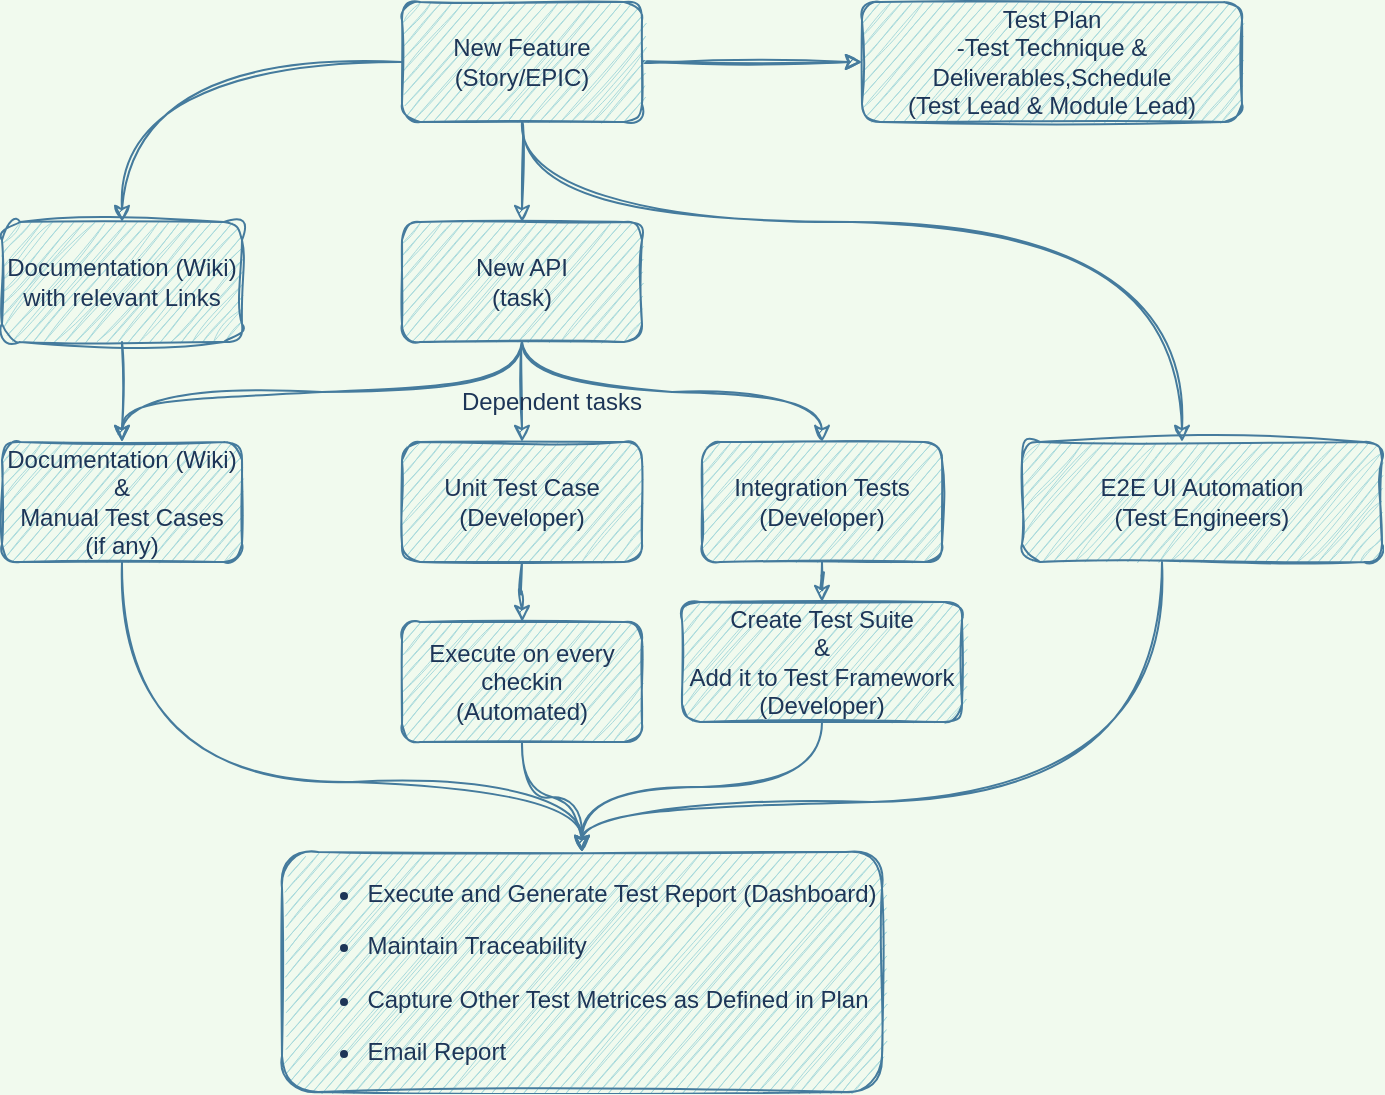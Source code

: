 <mxfile version="20.6.2" type="github">
  <diagram id="XU266R6167Km4DB4btFk" name="Page-1">
    <mxGraphModel dx="1002" dy="548" grid="1" gridSize="10" guides="1" tooltips="1" connect="1" arrows="1" fold="1" page="1" pageScale="1" pageWidth="827" pageHeight="1169" background="#F1FAEE" math="0" shadow="0">
      <root>
        <mxCell id="0" />
        <mxCell id="1" parent="0" />
        <mxCell id="Fz3GwBV9MNHShb7QI4Op-4" value="" style="edgeStyle=orthogonalEdgeStyle;rounded=1;orthogonalLoop=1;jettySize=auto;html=1;labelBackgroundColor=#F1FAEE;strokeColor=#457B9D;fontColor=#1D3557;curved=1;sketch=1;" edge="1" parent="1" source="Fz3GwBV9MNHShb7QI4Op-1" target="Fz3GwBV9MNHShb7QI4Op-3">
          <mxGeometry relative="1" as="geometry" />
        </mxCell>
        <mxCell id="Fz3GwBV9MNHShb7QI4Op-12" style="edgeStyle=orthogonalEdgeStyle;rounded=1;orthogonalLoop=1;jettySize=auto;html=1;labelBackgroundColor=#F1FAEE;strokeColor=#457B9D;fontColor=#1D3557;curved=1;sketch=1;" edge="1" parent="1" source="Fz3GwBV9MNHShb7QI4Op-1" target="Fz3GwBV9MNHShb7QI4Op-2">
          <mxGeometry relative="1" as="geometry" />
        </mxCell>
        <mxCell id="Fz3GwBV9MNHShb7QI4Op-44" style="edgeStyle=orthogonalEdgeStyle;curved=1;sketch=1;hachureGap=4;jiggle=2;orthogonalLoop=1;jettySize=auto;html=1;strokeColor=#457B9D;fontFamily=Helvetica;fontSize=12;fontColor=#1D3557;" edge="1" parent="1" source="Fz3GwBV9MNHShb7QI4Op-1" target="Fz3GwBV9MNHShb7QI4Op-43">
          <mxGeometry relative="1" as="geometry" />
        </mxCell>
        <mxCell id="Fz3GwBV9MNHShb7QI4Op-50" value="" style="edgeStyle=orthogonalEdgeStyle;curved=1;sketch=1;hachureGap=4;jiggle=2;orthogonalLoop=1;jettySize=auto;html=1;strokeColor=#457B9D;fontFamily=Helvetica;fontSize=12;fontColor=#1D3557;" edge="1" parent="1" source="Fz3GwBV9MNHShb7QI4Op-1" target="Fz3GwBV9MNHShb7QI4Op-2">
          <mxGeometry relative="1" as="geometry" />
        </mxCell>
        <mxCell id="Fz3GwBV9MNHShb7QI4Op-52" style="edgeStyle=orthogonalEdgeStyle;curved=1;sketch=1;hachureGap=4;jiggle=2;orthogonalLoop=1;jettySize=auto;html=1;strokeColor=#457B9D;fontFamily=Helvetica;fontSize=12;fontColor=#1D3557;" edge="1" parent="1" source="Fz3GwBV9MNHShb7QI4Op-1" target="Fz3GwBV9MNHShb7QI4Op-51">
          <mxGeometry relative="1" as="geometry">
            <Array as="points">
              <mxPoint x="290" y="150" />
              <mxPoint x="620" y="150" />
            </Array>
          </mxGeometry>
        </mxCell>
        <mxCell id="Fz3GwBV9MNHShb7QI4Op-1" value="New Feature&lt;br&gt;(Story/EPIC)" style="rounded=1;whiteSpace=wrap;html=1;fillColor=#A8DADC;strokeColor=#457B9D;fontColor=#1D3557;sketch=1;" vertex="1" parent="1">
          <mxGeometry x="230" y="40" width="120" height="60" as="geometry" />
        </mxCell>
        <mxCell id="Fz3GwBV9MNHShb7QI4Op-2" value="Test Plan &lt;br&gt;-Test Technique &amp;amp; Deliverables,Schedule&lt;br&gt;(Test Lead &amp;amp; Module Lead)" style="rounded=1;whiteSpace=wrap;html=1;fillColor=#A8DADC;strokeColor=#457B9D;fontColor=#1D3557;sketch=1;" vertex="1" parent="1">
          <mxGeometry x="460" y="40" width="190" height="60" as="geometry" />
        </mxCell>
        <mxCell id="Fz3GwBV9MNHShb7QI4Op-26" style="edgeStyle=orthogonalEdgeStyle;rounded=1;orthogonalLoop=1;jettySize=auto;html=1;entryX=0.5;entryY=0;entryDx=0;entryDy=0;labelBackgroundColor=#F1FAEE;strokeColor=#457B9D;fontColor=#1D3557;curved=1;sketch=1;" edge="1" parent="1" source="Fz3GwBV9MNHShb7QI4Op-3" target="Fz3GwBV9MNHShb7QI4Op-6">
          <mxGeometry relative="1" as="geometry" />
        </mxCell>
        <mxCell id="Fz3GwBV9MNHShb7QI4Op-60" style="edgeStyle=orthogonalEdgeStyle;curved=1;sketch=1;hachureGap=4;jiggle=2;orthogonalLoop=1;jettySize=auto;html=1;exitX=0.5;exitY=1;exitDx=0;exitDy=0;entryX=0.5;entryY=0;entryDx=0;entryDy=0;strokeColor=#457B9D;fontFamily=Architects Daughter;fontSource=https%3A%2F%2Ffonts.googleapis.com%2Fcss%3Ffamily%3DArchitects%2BDaughter;fontSize=24;fontColor=#1D3557;" edge="1" parent="1" source="Fz3GwBV9MNHShb7QI4Op-3" target="Fz3GwBV9MNHShb7QI4Op-5">
          <mxGeometry relative="1" as="geometry" />
        </mxCell>
        <mxCell id="Fz3GwBV9MNHShb7QI4Op-66" style="edgeStyle=orthogonalEdgeStyle;curved=1;sketch=1;hachureGap=4;jiggle=2;orthogonalLoop=1;jettySize=auto;html=1;exitX=0.5;exitY=1;exitDx=0;exitDy=0;entryX=0.5;entryY=0;entryDx=0;entryDy=0;strokeColor=#457B9D;fontFamily=Architects Daughter;fontSource=https%3A%2F%2Ffonts.googleapis.com%2Fcss%3Ffamily%3DArchitects%2BDaughter;fontSize=24;fontColor=#1D3557;" edge="1" parent="1" source="Fz3GwBV9MNHShb7QI4Op-3" target="Fz3GwBV9MNHShb7QI4Op-24">
          <mxGeometry relative="1" as="geometry" />
        </mxCell>
        <mxCell id="Fz3GwBV9MNHShb7QI4Op-3" value="New API&lt;br&gt;(task)" style="whiteSpace=wrap;html=1;rounded=1;fillColor=#A8DADC;strokeColor=#457B9D;fontColor=#1D3557;sketch=1;" vertex="1" parent="1">
          <mxGeometry x="230" y="150" width="120" height="60" as="geometry" />
        </mxCell>
        <mxCell id="Fz3GwBV9MNHShb7QI4Op-21" value="" style="edgeStyle=orthogonalEdgeStyle;rounded=1;orthogonalLoop=1;jettySize=auto;html=1;labelBackgroundColor=#F1FAEE;strokeColor=#457B9D;fontColor=#1D3557;curved=1;sketch=1;" edge="1" parent="1" source="Fz3GwBV9MNHShb7QI4Op-5" target="Fz3GwBV9MNHShb7QI4Op-18">
          <mxGeometry relative="1" as="geometry" />
        </mxCell>
        <mxCell id="Fz3GwBV9MNHShb7QI4Op-5" value="Integration Tests&lt;br&gt;(Developer)" style="whiteSpace=wrap;html=1;rounded=1;fillColor=#A8DADC;strokeColor=#457B9D;fontColor=#1D3557;sketch=1;" vertex="1" parent="1">
          <mxGeometry x="380" y="260" width="120" height="60" as="geometry" />
        </mxCell>
        <mxCell id="Fz3GwBV9MNHShb7QI4Op-23" value="" style="edgeStyle=orthogonalEdgeStyle;rounded=1;orthogonalLoop=1;jettySize=auto;html=1;labelBackgroundColor=#F1FAEE;strokeColor=#457B9D;fontColor=#1D3557;curved=1;sketch=1;" edge="1" parent="1" source="Fz3GwBV9MNHShb7QI4Op-6" target="Fz3GwBV9MNHShb7QI4Op-22">
          <mxGeometry relative="1" as="geometry" />
        </mxCell>
        <mxCell id="Fz3GwBV9MNHShb7QI4Op-6" value="Unit Test Case&lt;br&gt;(Developer)" style="whiteSpace=wrap;html=1;rounded=1;fillColor=#A8DADC;strokeColor=#457B9D;fontColor=#1D3557;sketch=1;" vertex="1" parent="1">
          <mxGeometry x="230" y="260" width="120" height="60" as="geometry" />
        </mxCell>
        <mxCell id="Fz3GwBV9MNHShb7QI4Op-29" value="" style="edgeStyle=orthogonalEdgeStyle;rounded=1;orthogonalLoop=1;jettySize=auto;html=1;labelBackgroundColor=#F1FAEE;strokeColor=#457B9D;fontColor=#1D3557;curved=1;sketch=1;" edge="1" parent="1" source="Fz3GwBV9MNHShb7QI4Op-18" target="Fz3GwBV9MNHShb7QI4Op-28">
          <mxGeometry relative="1" as="geometry" />
        </mxCell>
        <mxCell id="Fz3GwBV9MNHShb7QI4Op-18" value="Create Test Suite&lt;br&gt;&amp;amp;&lt;br&gt;Add it to Test Framework&lt;br&gt;(Developer)" style="whiteSpace=wrap;html=1;rounded=1;fillColor=#A8DADC;strokeColor=#457B9D;fontColor=#1D3557;sketch=1;" vertex="1" parent="1">
          <mxGeometry x="370" y="340" width="140" height="60" as="geometry" />
        </mxCell>
        <mxCell id="Fz3GwBV9MNHShb7QI4Op-39" style="edgeStyle=orthogonalEdgeStyle;curved=1;sketch=1;hachureGap=4;jiggle=2;orthogonalLoop=1;jettySize=auto;html=1;strokeColor=#457B9D;fontFamily=Helvetica;fontSize=12;fontColor=#1D3557;" edge="1" parent="1" source="Fz3GwBV9MNHShb7QI4Op-22" target="Fz3GwBV9MNHShb7QI4Op-28">
          <mxGeometry relative="1" as="geometry" />
        </mxCell>
        <mxCell id="Fz3GwBV9MNHShb7QI4Op-22" value="Execute on every checkin&lt;br&gt;(Automated)" style="whiteSpace=wrap;html=1;rounded=1;fillColor=#A8DADC;strokeColor=#457B9D;fontColor=#1D3557;sketch=1;" vertex="1" parent="1">
          <mxGeometry x="230" y="350" width="120" height="60" as="geometry" />
        </mxCell>
        <mxCell id="Fz3GwBV9MNHShb7QI4Op-62" style="edgeStyle=orthogonalEdgeStyle;curved=1;sketch=1;hachureGap=4;jiggle=2;orthogonalLoop=1;jettySize=auto;html=1;strokeColor=#457B9D;fontFamily=Architects Daughter;fontSource=https%3A%2F%2Ffonts.googleapis.com%2Fcss%3Ffamily%3DArchitects%2BDaughter;fontSize=24;fontColor=#1D3557;exitX=0.5;exitY=1;exitDx=0;exitDy=0;" edge="1" parent="1" source="Fz3GwBV9MNHShb7QI4Op-24" target="Fz3GwBV9MNHShb7QI4Op-28">
          <mxGeometry relative="1" as="geometry">
            <Array as="points">
              <mxPoint x="90" y="430" />
              <mxPoint x="320" y="430" />
            </Array>
          </mxGeometry>
        </mxCell>
        <mxCell id="Fz3GwBV9MNHShb7QI4Op-24" value="Documentation (Wiki)&lt;br&gt;&amp;amp;&lt;br&gt;Manual Test Cases &lt;br&gt;(if any)" style="whiteSpace=wrap;html=1;rounded=1;fillColor=#A8DADC;strokeColor=#457B9D;fontColor=#1D3557;sketch=1;" vertex="1" parent="1">
          <mxGeometry x="30" y="260" width="120" height="60" as="geometry" />
        </mxCell>
        <mxCell id="Fz3GwBV9MNHShb7QI4Op-28" value="&lt;div style=&quot;text-align: left;&quot;&gt;&lt;ul&gt;&lt;li&gt;&lt;span style=&quot;background-color: initial;&quot;&gt;Execute and Generate Test Report (Dashboard)&lt;/span&gt;&lt;/li&gt;&lt;/ul&gt;&lt;ul&gt;&lt;li&gt;&lt;span style=&quot;background-color: initial;&quot;&gt;Maintain&amp;nbsp;&lt;/span&gt;Traceability&lt;/li&gt;&lt;/ul&gt;&lt;ul&gt;&lt;li&gt;Capture Other Test Metrices as Defined in Plan&lt;/li&gt;&lt;/ul&gt;&lt;ul&gt;&lt;li&gt;Email Report&lt;/li&gt;&lt;/ul&gt;&lt;/div&gt;" style="whiteSpace=wrap;html=1;rounded=1;fillColor=#A8DADC;strokeColor=#457B9D;fontColor=#1D3557;sketch=1;" vertex="1" parent="1">
          <mxGeometry x="170" y="465" width="300" height="120" as="geometry" />
        </mxCell>
        <mxCell id="Fz3GwBV9MNHShb7QI4Op-33" value="&lt;font color=&quot;#1d3557&quot;&gt;Dependent tasks&lt;/font&gt;" style="text;html=1;strokeColor=none;fillColor=none;align=center;verticalAlign=middle;whiteSpace=wrap;rounded=0;sketch=1;hachureGap=4;jiggle=2;fontFamily=Helvetica;fontSize=12;" vertex="1" parent="1">
          <mxGeometry x="240" y="230" width="130" height="20" as="geometry" />
        </mxCell>
        <mxCell id="Fz3GwBV9MNHShb7QI4Op-45" style="edgeStyle=orthogonalEdgeStyle;curved=1;sketch=1;hachureGap=4;jiggle=2;orthogonalLoop=1;jettySize=auto;html=1;entryX=0.5;entryY=0;entryDx=0;entryDy=0;strokeColor=#457B9D;fontFamily=Helvetica;fontSize=12;fontColor=#1D3557;" edge="1" parent="1" source="Fz3GwBV9MNHShb7QI4Op-43" target="Fz3GwBV9MNHShb7QI4Op-24">
          <mxGeometry relative="1" as="geometry" />
        </mxCell>
        <mxCell id="Fz3GwBV9MNHShb7QI4Op-43" value="Documentation (Wiki)&lt;br&gt;with relevant Links" style="rounded=1;whiteSpace=wrap;html=1;fillColor=#A8DADC;strokeColor=#457B9D;fontColor=#1D3557;sketch=1;hachureGap=4;jiggle=2;fontFamily=Helvetica;fontSize=12;" vertex="1" parent="1">
          <mxGeometry x="30" y="150" width="120" height="60" as="geometry" />
        </mxCell>
        <mxCell id="Fz3GwBV9MNHShb7QI4Op-63" style="edgeStyle=orthogonalEdgeStyle;curved=1;sketch=1;hachureGap=4;jiggle=2;orthogonalLoop=1;jettySize=auto;html=1;strokeColor=#457B9D;fontFamily=Architects Daughter;fontSource=https%3A%2F%2Ffonts.googleapis.com%2Fcss%3Ffamily%3DArchitects%2BDaughter;fontSize=24;fontColor=#1D3557;" edge="1" parent="1" source="Fz3GwBV9MNHShb7QI4Op-51" target="Fz3GwBV9MNHShb7QI4Op-28">
          <mxGeometry relative="1" as="geometry">
            <Array as="points">
              <mxPoint x="610" y="440" />
              <mxPoint x="320" y="440" />
            </Array>
          </mxGeometry>
        </mxCell>
        <mxCell id="Fz3GwBV9MNHShb7QI4Op-51" value="E2E UI Automation&lt;br&gt;(Test Engineers)" style="rounded=1;whiteSpace=wrap;html=1;fillColor=#A8DADC;strokeColor=#457B9D;fontColor=#1D3557;sketch=1;hachureGap=4;jiggle=2;fontFamily=Helvetica;fontSize=12;" vertex="1" parent="1">
          <mxGeometry x="540" y="260" width="180" height="60" as="geometry" />
        </mxCell>
      </root>
    </mxGraphModel>
  </diagram>
</mxfile>
